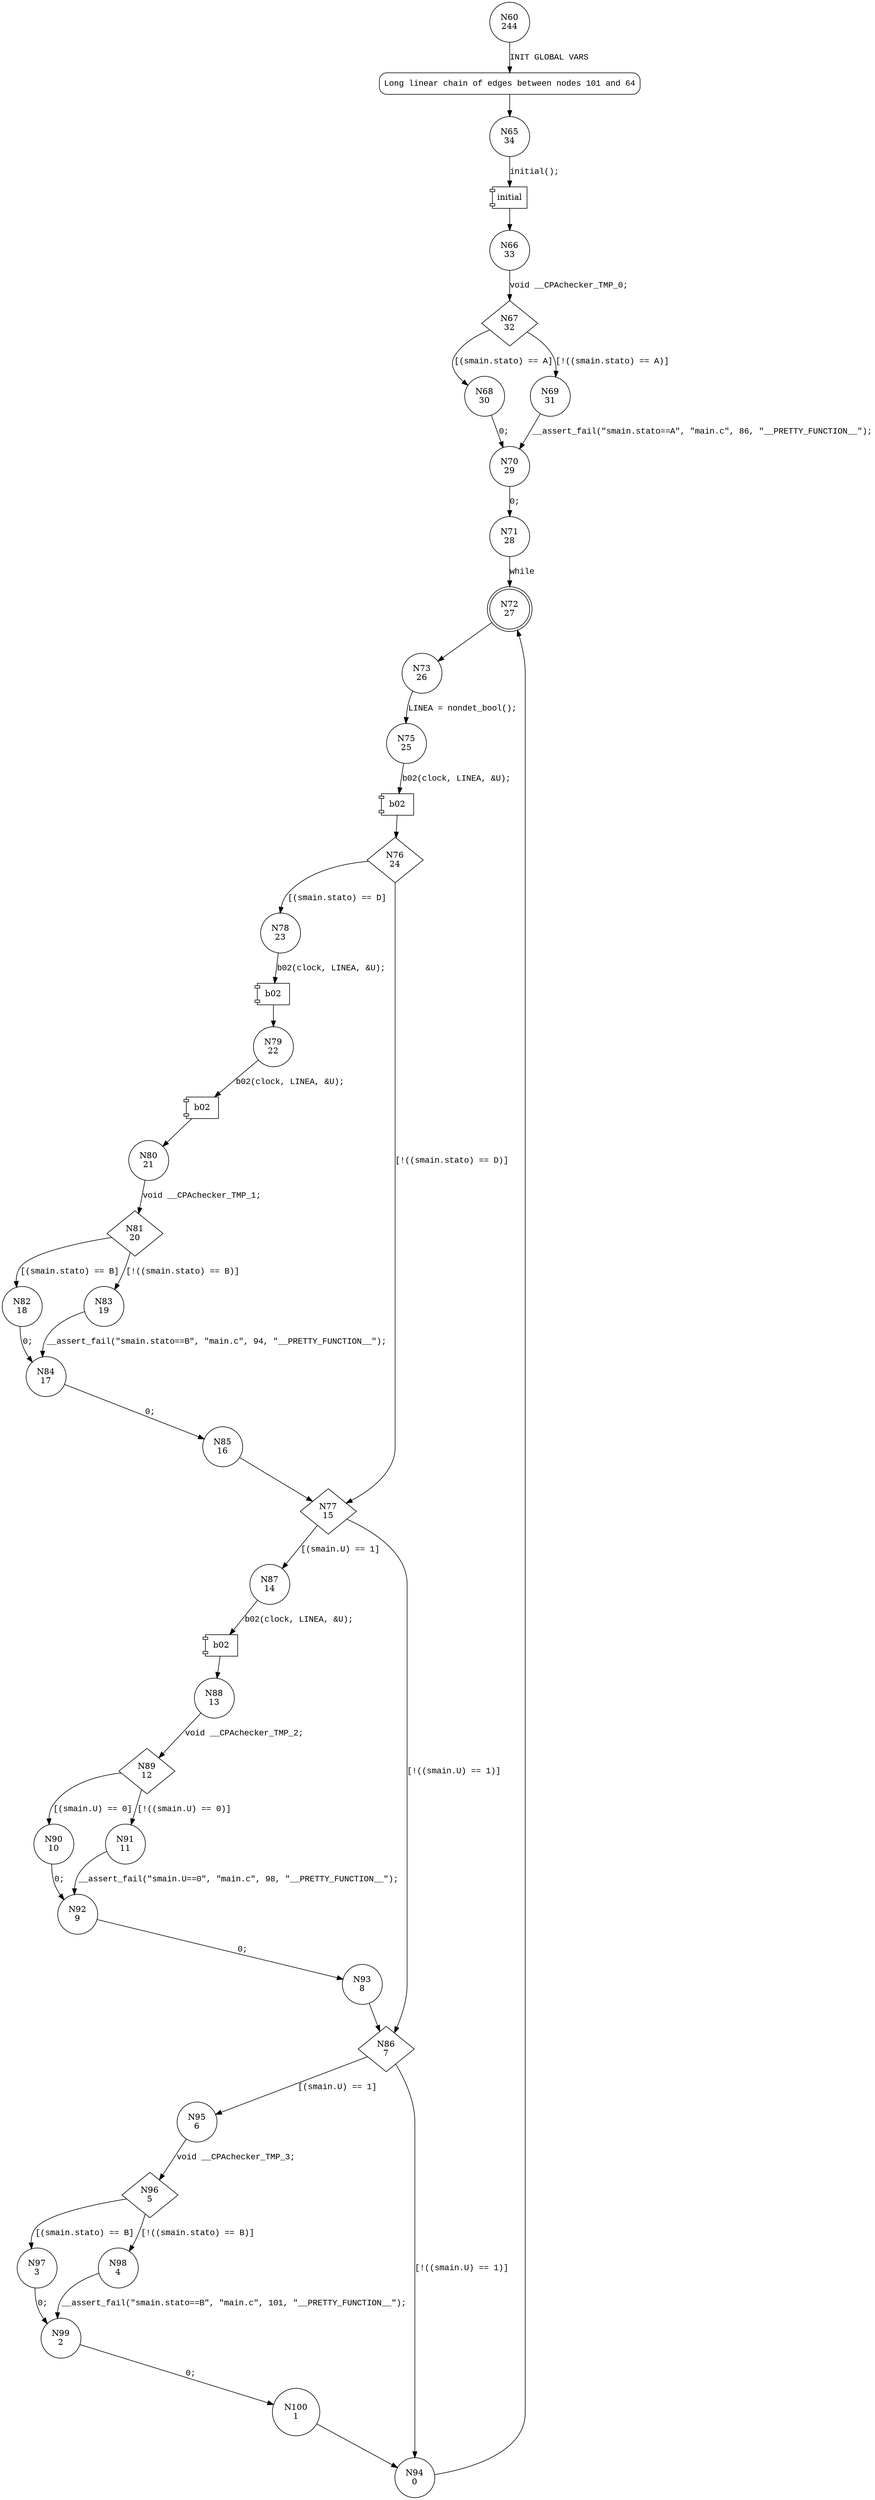 digraph main {
60 [shape="circle" label="N60\n244"]
101 [shape="circle" label="N101\n243"]
65 [shape="circle" label="N65\n34"]
66 [shape="circle" label="N66\n33"]
67 [shape="diamond" label="N67\n32"]
68 [shape="circle" label="N68\n30"]
69 [shape="circle" label="N69\n31"]
70 [shape="circle" label="N70\n29"]
71 [shape="circle" label="N71\n28"]
72 [shape="doublecircle" label="N72\n27"]
73 [shape="circle" label="N73\n26"]
75 [shape="circle" label="N75\n25"]
76 [shape="diamond" label="N76\n24"]
78 [shape="circle" label="N78\n23"]
77 [shape="diamond" label="N77\n15"]
87 [shape="circle" label="N87\n14"]
86 [shape="diamond" label="N86\n7"]
95 [shape="circle" label="N95\n6"]
94 [shape="circle" label="N94\n0"]
96 [shape="diamond" label="N96\n5"]
97 [shape="circle" label="N97\n3"]
98 [shape="circle" label="N98\n4"]
99 [shape="circle" label="N99\n2"]
100 [shape="circle" label="N100\n1"]
88 [shape="circle" label="N88\n13"]
89 [shape="diamond" label="N89\n12"]
90 [shape="circle" label="N90\n10"]
91 [shape="circle" label="N91\n11"]
92 [shape="circle" label="N92\n9"]
93 [shape="circle" label="N93\n8"]
79 [shape="circle" label="N79\n22"]
80 [shape="circle" label="N80\n21"]
81 [shape="diamond" label="N81\n20"]
82 [shape="circle" label="N82\n18"]
83 [shape="circle" label="N83\n19"]
84 [shape="circle" label="N84\n17"]
85 [shape="circle" label="N85\n16"]
101 [style="filled,bold" penwidth="1" fillcolor="white" fontname="Courier New" shape="Mrecord" label="Long linear chain of edges between nodes 101 and 64"]
101 -> 65[label=""]
60 -> 101 [label="INIT GLOBAL VARS" fontname="Courier New"]
100001 [shape="component" label="initial"]
65 -> 100001 [label="initial();" fontname="Courier New"]
100001 -> 66 [label="" fontname="Courier New"]
67 -> 68 [label="[(smain.stato) == A]" fontname="Courier New"]
67 -> 69 [label="[!((smain.stato) == A)]" fontname="Courier New"]
70 -> 71 [label="0;" fontname="Courier New"]
72 -> 73 [label="" fontname="Courier New"]
100002 [shape="component" label="b02"]
75 -> 100002 [label="b02(clock, LINEA, &U);" fontname="Courier New"]
100002 -> 76 [label="" fontname="Courier New"]
76 -> 78 [label="[(smain.stato) == D]" fontname="Courier New"]
76 -> 77 [label="[!((smain.stato) == D)]" fontname="Courier New"]
77 -> 87 [label="[(smain.U) == 1]" fontname="Courier New"]
77 -> 86 [label="[!((smain.U) == 1)]" fontname="Courier New"]
86 -> 95 [label="[(smain.U) == 1]" fontname="Courier New"]
86 -> 94 [label="[!((smain.U) == 1)]" fontname="Courier New"]
94 -> 72 [label="" fontname="Courier New"]
96 -> 97 [label="[(smain.stato) == B]" fontname="Courier New"]
96 -> 98 [label="[!((smain.stato) == B)]" fontname="Courier New"]
99 -> 100 [label="0;" fontname="Courier New"]
97 -> 99 [label="0;" fontname="Courier New"]
100003 [shape="component" label="b02"]
87 -> 100003 [label="b02(clock, LINEA, &U);" fontname="Courier New"]
100003 -> 88 [label="" fontname="Courier New"]
89 -> 90 [label="[(smain.U) == 0]" fontname="Courier New"]
89 -> 91 [label="[!((smain.U) == 0)]" fontname="Courier New"]
92 -> 93 [label="0;" fontname="Courier New"]
90 -> 92 [label="0;" fontname="Courier New"]
100004 [shape="component" label="b02"]
78 -> 100004 [label="b02(clock, LINEA, &U);" fontname="Courier New"]
100004 -> 79 [label="" fontname="Courier New"]
100005 [shape="component" label="b02"]
79 -> 100005 [label="b02(clock, LINEA, &U);" fontname="Courier New"]
100005 -> 80 [label="" fontname="Courier New"]
81 -> 82 [label="[(smain.stato) == B]" fontname="Courier New"]
81 -> 83 [label="[!((smain.stato) == B)]" fontname="Courier New"]
84 -> 85 [label="0;" fontname="Courier New"]
82 -> 84 [label="0;" fontname="Courier New"]
66 -> 67 [label="void __CPAchecker_TMP_0;" fontname="Courier New"]
69 -> 70 [label="__assert_fail(\"smain.stato==A\", \"main.c\", 86, \"__PRETTY_FUNCTION__\");" fontname="Courier New"]
71 -> 72 [label="while" fontname="Courier New"]
73 -> 75 [label="LINEA = nondet_bool();" fontname="Courier New"]
95 -> 96 [label="void __CPAchecker_TMP_3;" fontname="Courier New"]
98 -> 99 [label="__assert_fail(\"smain.stato==B\", \"main.c\", 101, \"__PRETTY_FUNCTION__\");" fontname="Courier New"]
100 -> 94 [label="" fontname="Courier New"]
88 -> 89 [label="void __CPAchecker_TMP_2;" fontname="Courier New"]
91 -> 92 [label="__assert_fail(\"smain.U==0\", \"main.c\", 98, \"__PRETTY_FUNCTION__\");" fontname="Courier New"]
93 -> 86 [label="" fontname="Courier New"]
80 -> 81 [label="void __CPAchecker_TMP_1;" fontname="Courier New"]
83 -> 84 [label="__assert_fail(\"smain.stato==B\", \"main.c\", 94, \"__PRETTY_FUNCTION__\");" fontname="Courier New"]
85 -> 77 [label="" fontname="Courier New"]
68 -> 70 [label="0;" fontname="Courier New"]
}
